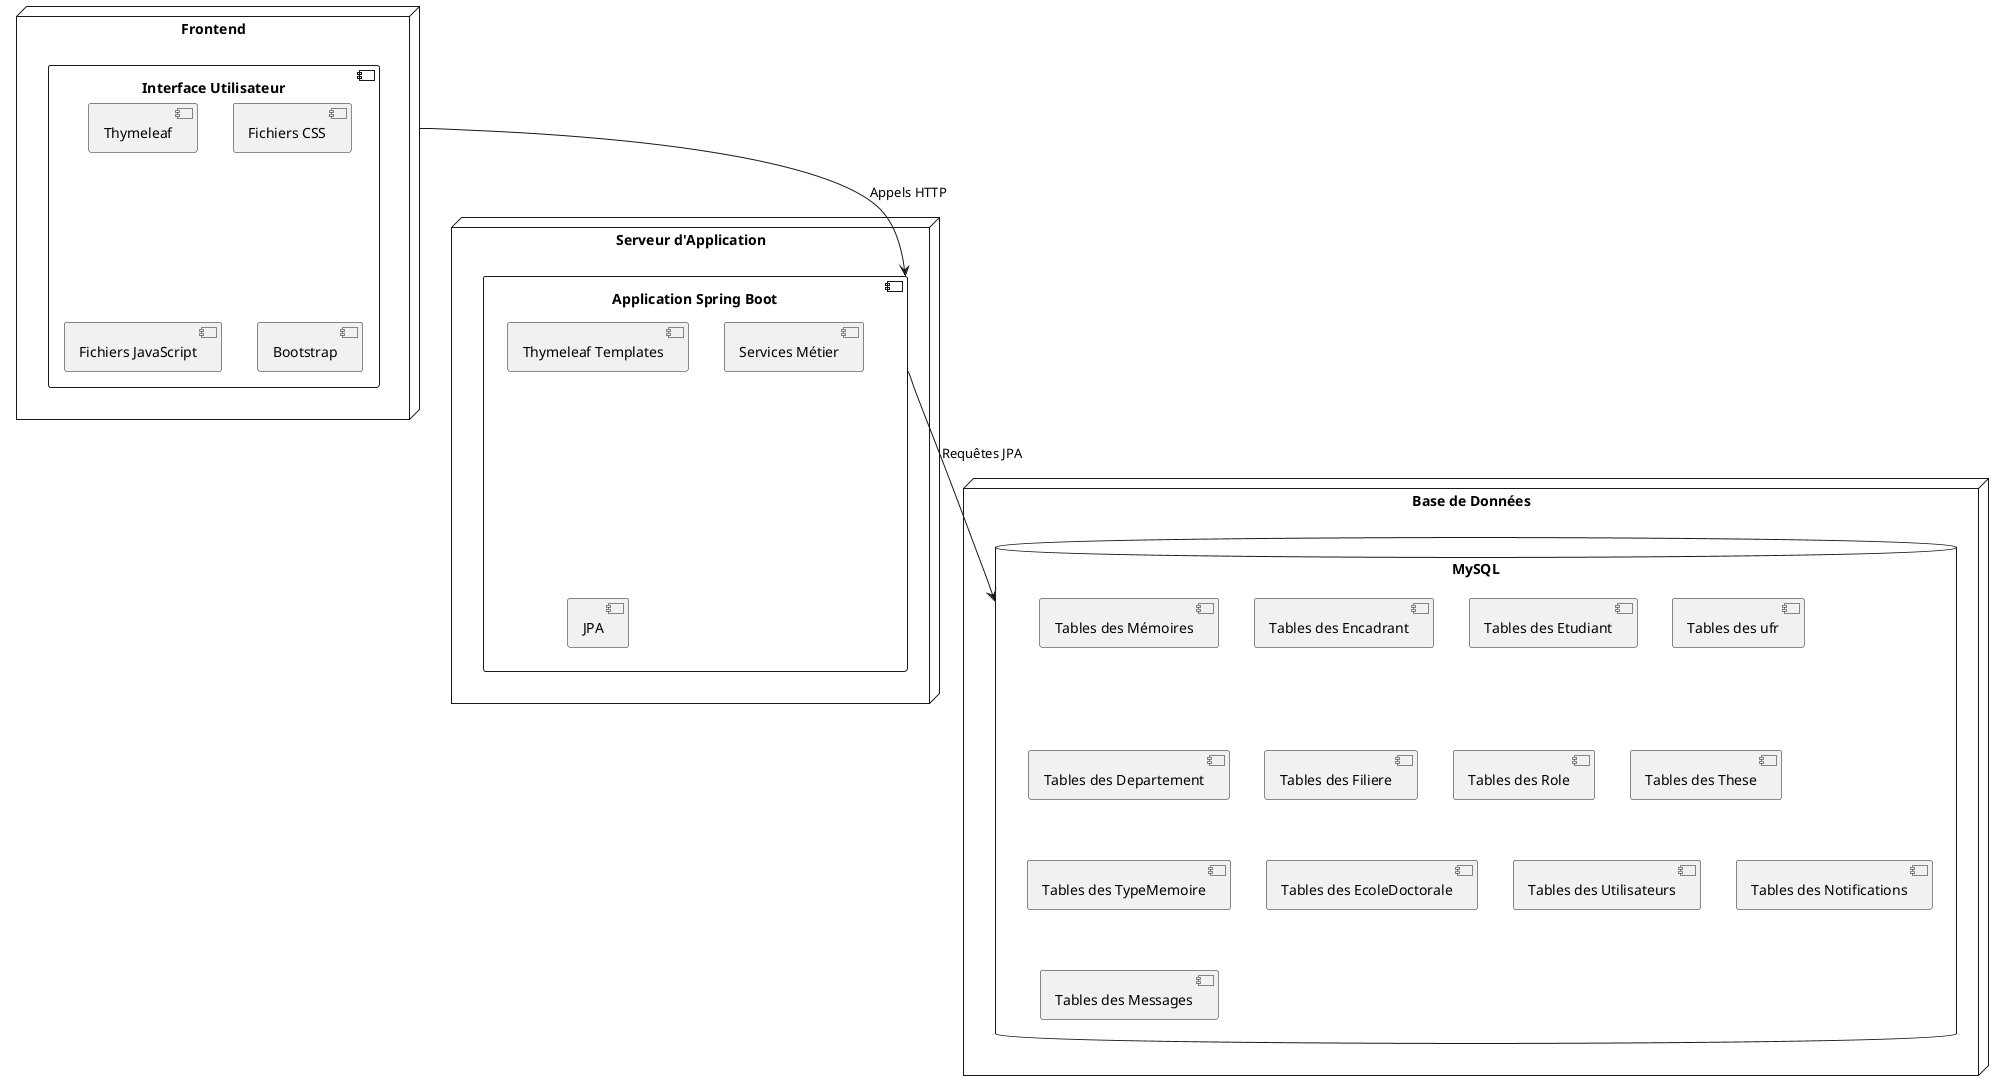 @startuml
node "Serveur d'Application" {
    component "Application Spring Boot" {
        [Thymeleaf Templates]
        [Services Métier]
        [JPA]
    }
}

node "Base de Données" {
    database "MySQL" {
        [Tables des Mémoires]
        [Tables des Encadrant]
        [Tables des Etudiant]
        [Tables des ufr]
        [Tables des Departement]
        [Tables des Filiere]
        [Tables des Role]
        [Tables des These]
        [Tables des TypeMemoire]
        [Tables des EcoleDoctorale]
        [Tables des Utilisateurs]
        [Tables des Notifications]
        [Tables des Messages]
    }
}

node "Frontend" {
    component "Interface Utilisateur" {
        [Thymeleaf]
        [Fichiers CSS]
        [Fichiers JavaScript]
        [Bootstrap]
    }
}

[Frontend] --> [Application Spring Boot] : "Appels HTTP"
[Application Spring Boot] --> [MySQL] : "Requêtes JPA"
@enduml
